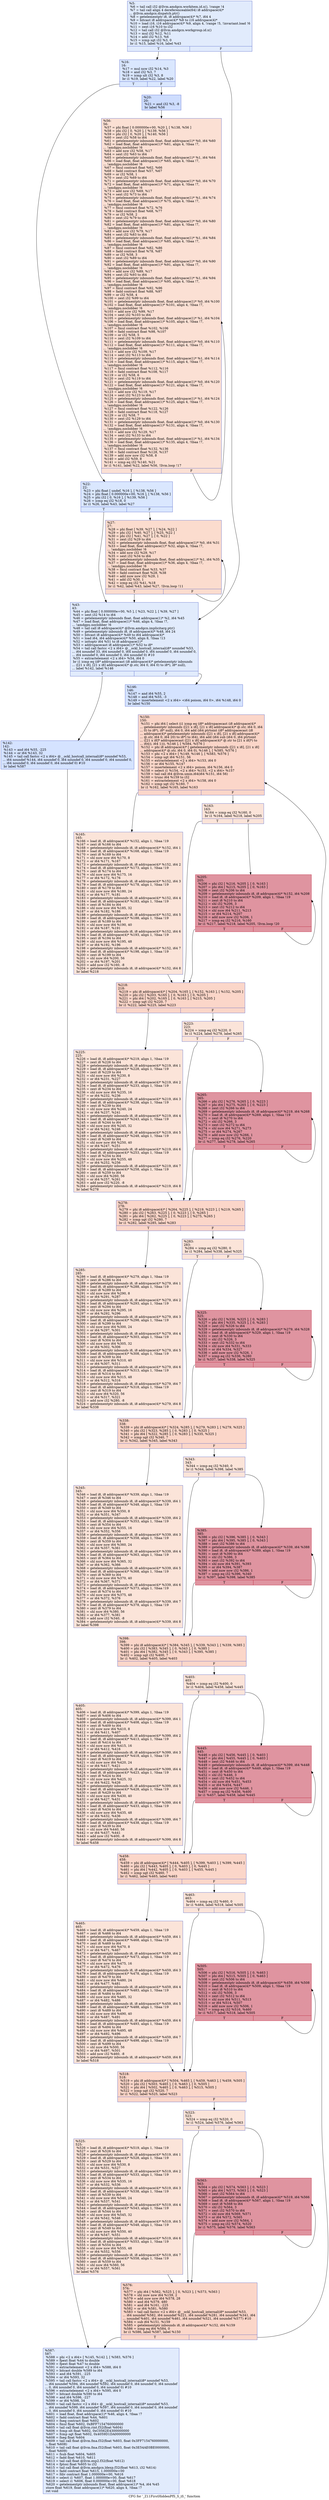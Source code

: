digraph "CFG for '_Z11FirstHiddenPfS_S_iS_' function" {
	label="CFG for '_Z11FirstHiddenPfS_S_iS_' function";

	Node0x5fc7280 [shape=record,color="#3d50c3ff", style=filled, fillcolor="#bbd1f870",label="{%5:\l  %6 = tail call i32 @llvm.amdgcn.workitem.id.x(), !range !4\l  %7 = tail call align 4 dereferenceable(64) i8 addrspace(4)*\l... @llvm.amdgcn.dispatch.ptr()\l  %8 = getelementptr i8, i8 addrspace(4)* %7, i64 4\l  %9 = bitcast i8 addrspace(4)* %8 to i16 addrspace(4)*\l  %10 = load i16, i16 addrspace(4)* %9, align 4, !range !5, !invariant.load !6\l  %11 = zext i16 %10 to i32\l  %12 = tail call i32 @llvm.amdgcn.workgroup.id.x()\l  %13 = mul i32 %12, %11\l  %14 = add i32 %13, %6\l  %15 = icmp sgt i32 %3, 0\l  br i1 %15, label %16, label %43\l|{<s0>T|<s1>F}}"];
	Node0x5fc7280:s0 -> Node0x5fc9100;
	Node0x5fc7280:s1 -> Node0x5fc9190;
	Node0x5fc9100 [shape=record,color="#3d50c3ff", style=filled, fillcolor="#abc8fd70",label="{%16:\l16:                                               \l  %17 = mul nsw i32 %14, %3\l  %18 = and i32 %3, 7\l  %19 = icmp ult i32 %3, 8\l  br i1 %19, label %22, label %20\l|{<s0>T|<s1>F}}"];
	Node0x5fc9100:s0 -> Node0x5fc9560;
	Node0x5fc9100:s1 -> Node0x5fc95b0;
	Node0x5fc95b0 [shape=record,color="#3d50c3ff", style=filled, fillcolor="#8fb1fe70",label="{%20:\l20:                                               \l  %21 = and i32 %3, -8\l  br label %56\l}"];
	Node0x5fc95b0 -> Node0x5fc97b0;
	Node0x5fc9560 [shape=record,color="#3d50c3ff", style=filled, fillcolor="#abc8fd70",label="{%22:\l22:                                               \l  %23 = phi float [ undef, %16 ], [ %138, %56 ]\l  %24 = phi float [ 0.000000e+00, %16 ], [ %138, %56 ]\l  %25 = phi i32 [ 0, %16 ], [ %139, %56 ]\l  %26 = icmp eq i32 %18, 0\l  br i1 %26, label %43, label %27\l|{<s0>T|<s1>F}}"];
	Node0x5fc9560:s0 -> Node0x5fc9190;
	Node0x5fc9560:s1 -> Node0x5fcaa20;
	Node0x5fcaa20 [shape=record,color="#3d50c3ff", style=filled, fillcolor="#f7af9170",label="{%27:\l27:                                               \l  %28 = phi float [ %39, %27 ], [ %24, %22 ]\l  %29 = phi i32 [ %40, %27 ], [ %25, %22 ]\l  %30 = phi i32 [ %41, %27 ], [ 0, %22 ]\l  %31 = zext i32 %29 to i64\l  %32 = getelementptr inbounds float, float addrspace(1)* %0, i64 %31\l  %33 = load float, float addrspace(1)* %32, align 4, !tbaa !7,\l... !amdgpu.noclobber !6\l  %34 = add nsw i32 %29, %17\l  %35 = sext i32 %34 to i64\l  %36 = getelementptr inbounds float, float addrspace(1)* %1, i64 %35\l  %37 = load float, float addrspace(1)* %36, align 4, !tbaa !7,\l... !amdgpu.noclobber !6\l  %38 = fmul contract float %33, %37\l  %39 = fadd contract float %28, %38\l  %40 = add nuw nsw i32 %29, 1\l  %41 = add i32 %30, 1\l  %42 = icmp eq i32 %41, %18\l  br i1 %42, label %43, label %27, !llvm.loop !11\l|{<s0>T|<s1>F}}"];
	Node0x5fcaa20:s0 -> Node0x5fc9190;
	Node0x5fcaa20:s1 -> Node0x5fcaa20;
	Node0x5fc9190 [shape=record,color="#3d50c3ff", style=filled, fillcolor="#bbd1f870",label="{%43:\l43:                                               \l  %44 = phi float [ 0.000000e+00, %5 ], [ %23, %22 ], [ %39, %27 ]\l  %45 = sext i32 %14 to i64\l  %46 = getelementptr inbounds float, float addrspace(1)* %2, i64 %45\l  %47 = load float, float addrspace(1)* %46, align 4, !tbaa !7,\l... !amdgpu.noclobber !6\l  %48 = tail call i8 addrspace(4)* @llvm.amdgcn.implicitarg.ptr()\l  %49 = getelementptr inbounds i8, i8 addrspace(4)* %48, i64 24\l  %50 = bitcast i8 addrspace(4)* %49 to i64 addrspace(4)*\l  %51 = load i64, i64 addrspace(4)* %50, align 8, !tbaa !13\l  %52 = inttoptr i64 %51 to i8 addrspace(1)*\l  %53 = addrspacecast i8 addrspace(1)* %52 to i8*\l  %54 = tail call fastcc \<2 x i64\> @__ockl_hostcall_internal(i8* noundef %53,\l... i64 noundef 33, i64 noundef 0, i64 noundef 0, i64 noundef 0, i64 noundef 0,\l... i64 noundef 0, i64 noundef 0, i64 noundef 0) #10\l  %55 = extractelement \<2 x i64\> %54, i64 0\l  br i1 icmp eq (i8* addrspacecast (i8 addrspace(4)* getelementptr inbounds\l... ([21 x i8], [21 x i8] addrspace(4)* @.str, i64 0, i64 0) to i8*), i8* null),\l... label %142, label %146\l|{<s0>T|<s1>F}}"];
	Node0x5fc9190:s0 -> Node0x5fcd5b0;
	Node0x5fc9190:s1 -> Node0x5fcdfc0;
	Node0x5fc97b0 [shape=record,color="#3d50c3ff", style=filled, fillcolor="#f7b99e70",label="{%56:\l56:                                               \l  %57 = phi float [ 0.000000e+00, %20 ], [ %138, %56 ]\l  %58 = phi i32 [ 0, %20 ], [ %139, %56 ]\l  %59 = phi i32 [ 0, %20 ], [ %140, %56 ]\l  %60 = zext i32 %58 to i64\l  %61 = getelementptr inbounds float, float addrspace(1)* %0, i64 %60\l  %62 = load float, float addrspace(1)* %61, align 4, !tbaa !7,\l... !amdgpu.noclobber !6\l  %63 = add nsw i32 %58, %17\l  %64 = sext i32 %63 to i64\l  %65 = getelementptr inbounds float, float addrspace(1)* %1, i64 %64\l  %66 = load float, float addrspace(1)* %65, align 4, !tbaa !7,\l... !amdgpu.noclobber !6\l  %67 = fmul contract float %62, %66\l  %68 = fadd contract float %57, %67\l  %69 = or i32 %58, 1\l  %70 = zext i32 %69 to i64\l  %71 = getelementptr inbounds float, float addrspace(1)* %0, i64 %70\l  %72 = load float, float addrspace(1)* %71, align 4, !tbaa !7,\l... !amdgpu.noclobber !6\l  %73 = add nsw i32 %69, %17\l  %74 = sext i32 %73 to i64\l  %75 = getelementptr inbounds float, float addrspace(1)* %1, i64 %74\l  %76 = load float, float addrspace(1)* %75, align 4, !tbaa !7,\l... !amdgpu.noclobber !6\l  %77 = fmul contract float %72, %76\l  %78 = fadd contract float %68, %77\l  %79 = or i32 %58, 2\l  %80 = zext i32 %79 to i64\l  %81 = getelementptr inbounds float, float addrspace(1)* %0, i64 %80\l  %82 = load float, float addrspace(1)* %81, align 4, !tbaa !7,\l... !amdgpu.noclobber !6\l  %83 = add nsw i32 %79, %17\l  %84 = sext i32 %83 to i64\l  %85 = getelementptr inbounds float, float addrspace(1)* %1, i64 %84\l  %86 = load float, float addrspace(1)* %85, align 4, !tbaa !7,\l... !amdgpu.noclobber !6\l  %87 = fmul contract float %82, %86\l  %88 = fadd contract float %78, %87\l  %89 = or i32 %58, 3\l  %90 = zext i32 %89 to i64\l  %91 = getelementptr inbounds float, float addrspace(1)* %0, i64 %90\l  %92 = load float, float addrspace(1)* %91, align 4, !tbaa !7,\l... !amdgpu.noclobber !6\l  %93 = add nsw i32 %89, %17\l  %94 = sext i32 %93 to i64\l  %95 = getelementptr inbounds float, float addrspace(1)* %1, i64 %94\l  %96 = load float, float addrspace(1)* %95, align 4, !tbaa !7,\l... !amdgpu.noclobber !6\l  %97 = fmul contract float %92, %96\l  %98 = fadd contract float %88, %97\l  %99 = or i32 %58, 4\l  %100 = zext i32 %99 to i64\l  %101 = getelementptr inbounds float, float addrspace(1)* %0, i64 %100\l  %102 = load float, float addrspace(1)* %101, align 4, !tbaa !7,\l... !amdgpu.noclobber !6\l  %103 = add nsw i32 %99, %17\l  %104 = sext i32 %103 to i64\l  %105 = getelementptr inbounds float, float addrspace(1)* %1, i64 %104\l  %106 = load float, float addrspace(1)* %105, align 4, !tbaa !7,\l... !amdgpu.noclobber !6\l  %107 = fmul contract float %102, %106\l  %108 = fadd contract float %98, %107\l  %109 = or i32 %58, 5\l  %110 = zext i32 %109 to i64\l  %111 = getelementptr inbounds float, float addrspace(1)* %0, i64 %110\l  %112 = load float, float addrspace(1)* %111, align 4, !tbaa !7,\l... !amdgpu.noclobber !6\l  %113 = add nsw i32 %109, %17\l  %114 = sext i32 %113 to i64\l  %115 = getelementptr inbounds float, float addrspace(1)* %1, i64 %114\l  %116 = load float, float addrspace(1)* %115, align 4, !tbaa !7,\l... !amdgpu.noclobber !6\l  %117 = fmul contract float %112, %116\l  %118 = fadd contract float %108, %117\l  %119 = or i32 %58, 6\l  %120 = zext i32 %119 to i64\l  %121 = getelementptr inbounds float, float addrspace(1)* %0, i64 %120\l  %122 = load float, float addrspace(1)* %121, align 4, !tbaa !7,\l... !amdgpu.noclobber !6\l  %123 = add nsw i32 %119, %17\l  %124 = sext i32 %123 to i64\l  %125 = getelementptr inbounds float, float addrspace(1)* %1, i64 %124\l  %126 = load float, float addrspace(1)* %125, align 4, !tbaa !7,\l... !amdgpu.noclobber !6\l  %127 = fmul contract float %122, %126\l  %128 = fadd contract float %118, %127\l  %129 = or i32 %58, 7\l  %130 = zext i32 %129 to i64\l  %131 = getelementptr inbounds float, float addrspace(1)* %0, i64 %130\l  %132 = load float, float addrspace(1)* %131, align 4, !tbaa !7,\l... !amdgpu.noclobber !6\l  %133 = add nsw i32 %129, %17\l  %134 = sext i32 %133 to i64\l  %135 = getelementptr inbounds float, float addrspace(1)* %1, i64 %134\l  %136 = load float, float addrspace(1)* %135, align 4, !tbaa !7,\l... !amdgpu.noclobber !6\l  %137 = fmul contract float %132, %136\l  %138 = fadd contract float %128, %137\l  %139 = add nuw nsw i32 %58, 8\l  %140 = add i32 %59, 8\l  %141 = icmp eq i32 %140, %21\l  br i1 %141, label %22, label %56, !llvm.loop !17\l|{<s0>T|<s1>F}}"];
	Node0x5fc97b0:s0 -> Node0x5fc9560;
	Node0x5fc97b0:s1 -> Node0x5fc97b0;
	Node0x5fcd5b0 [shape=record,color="#3d50c3ff", style=filled, fillcolor="#a1c0ff70",label="{%142:\l142:                                              \l  %143 = and i64 %55, -225\l  %144 = or i64 %143, 32\l  %145 = tail call fastcc \<2 x i64\> @__ockl_hostcall_internal(i8* noundef %53,\l... i64 noundef %144, i64 noundef 0, i64 noundef 0, i64 noundef 0, i64 noundef 0,\l... i64 noundef 0, i64 noundef 0, i64 noundef 0) #10\l  br label %587\l}"];
	Node0x5fcd5b0 -> Node0x5fd1ce0;
	Node0x5fcdfc0 [shape=record,color="#3d50c3ff", style=filled, fillcolor="#a1c0ff70",label="{%146:\l146:                                              \l  %147 = and i64 %55, 2\l  %148 = and i64 %55, -3\l  %149 = insertelement \<2 x i64\> \<i64 poison, i64 0\>, i64 %148, i64 0\l  br label %150\l}"];
	Node0x5fcdfc0 -> Node0x5fd27f0;
	Node0x5fd27f0 [shape=record,color="#3d50c3ff", style=filled, fillcolor="#f6a38570",label="{%150:\l150:                                              \l  %151 = phi i64 [ select (i1 icmp eq (i8* addrspacecast (i8 addrspace(4)*\l... getelementptr inbounds ([21 x i8], [21 x i8] addrspace(4)* @.str, i64 0, i64\l... 0) to i8*), i8* null), i64 0, i64 add (i64 ptrtoint (i8* addrspacecast (i8\l... addrspace(4)* getelementptr inbounds ([21 x i8], [21 x i8] addrspace(4)*\l... @.str, i64 0, i64 20) to i8*) to i64), i64 add (i64 sub (i64 0, i64 ptrtoint\l... ([21 x i8]* addrspacecast ([21 x i8] addrspace(4)* @.str to [21 x i8]*) to\l... i64)), i64 1))), %146 ], [ %584, %576 ]\l  %152 = phi i8 addrspace(4)* [ getelementptr inbounds ([21 x i8], [21 x i8]\l... addrspace(4)* @.str, i64 0, i64 0), %146 ], [ %585, %576 ]\l  %153 = phi \<2 x i64\> [ %149, %146 ], [ %583, %576 ]\l  %154 = icmp ugt i64 %151, 56\l  %155 = extractelement \<2 x i64\> %153, i64 0\l  %156 = or i64 %155, %147\l  %157 = insertelement \<2 x i64\> poison, i64 %156, i64 0\l  %158 = select i1 %154, \<2 x i64\> %153, \<2 x i64\> %157\l  %159 = tail call i64 @llvm.umin.i64(i64 %151, i64 56)\l  %160 = trunc i64 %159 to i32\l  %161 = extractelement \<2 x i64\> %158, i64 0\l  %162 = icmp ugt i32 %160, 7\l  br i1 %162, label %165, label %163\l|{<s0>T|<s1>F}}"];
	Node0x5fd27f0:s0 -> Node0x5fd3660;
	Node0x5fd27f0:s1 -> Node0x5fd36f0;
	Node0x5fd36f0 [shape=record,color="#3d50c3ff", style=filled, fillcolor="#f5c1a970",label="{%163:\l163:                                              \l  %164 = icmp eq i32 %160, 0\l  br i1 %164, label %218, label %205\l|{<s0>T|<s1>F}}"];
	Node0x5fd36f0:s0 -> Node0x5fd38c0;
	Node0x5fd36f0:s1 -> Node0x5fd3910;
	Node0x5fd3660 [shape=record,color="#3d50c3ff", style=filled, fillcolor="#f5c1a970",label="{%165:\l165:                                              \l  %166 = load i8, i8 addrspace(4)* %152, align 1, !tbaa !19\l  %167 = zext i8 %166 to i64\l  %168 = getelementptr inbounds i8, i8 addrspace(4)* %152, i64 1\l  %169 = load i8, i8 addrspace(4)* %168, align 1, !tbaa !19\l  %170 = zext i8 %169 to i64\l  %171 = shl nuw nsw i64 %170, 8\l  %172 = or i64 %171, %167\l  %173 = getelementptr inbounds i8, i8 addrspace(4)* %152, i64 2\l  %174 = load i8, i8 addrspace(4)* %173, align 1, !tbaa !19\l  %175 = zext i8 %174 to i64\l  %176 = shl nuw nsw i64 %175, 16\l  %177 = or i64 %172, %176\l  %178 = getelementptr inbounds i8, i8 addrspace(4)* %152, i64 3\l  %179 = load i8, i8 addrspace(4)* %178, align 1, !tbaa !19\l  %180 = zext i8 %179 to i64\l  %181 = shl nuw nsw i64 %180, 24\l  %182 = or i64 %177, %181\l  %183 = getelementptr inbounds i8, i8 addrspace(4)* %152, i64 4\l  %184 = load i8, i8 addrspace(4)* %183, align 1, !tbaa !19\l  %185 = zext i8 %184 to i64\l  %186 = shl nuw nsw i64 %185, 32\l  %187 = or i64 %182, %186\l  %188 = getelementptr inbounds i8, i8 addrspace(4)* %152, i64 5\l  %189 = load i8, i8 addrspace(4)* %188, align 1, !tbaa !19\l  %190 = zext i8 %189 to i64\l  %191 = shl nuw nsw i64 %190, 40\l  %192 = or i64 %187, %191\l  %193 = getelementptr inbounds i8, i8 addrspace(4)* %152, i64 6\l  %194 = load i8, i8 addrspace(4)* %193, align 1, !tbaa !19\l  %195 = zext i8 %194 to i64\l  %196 = shl nuw nsw i64 %195, 48\l  %197 = or i64 %192, %196\l  %198 = getelementptr inbounds i8, i8 addrspace(4)* %152, i64 7\l  %199 = load i8, i8 addrspace(4)* %198, align 1, !tbaa !19\l  %200 = zext i8 %199 to i64\l  %201 = shl nuw i64 %200, 56\l  %202 = or i64 %197, %201\l  %203 = add nsw i32 %160, -8\l  %204 = getelementptr inbounds i8, i8 addrspace(4)* %152, i64 8\l  br label %218\l}"];
	Node0x5fd3660 -> Node0x5fd38c0;
	Node0x5fd3910 [shape=record,color="#b70d28ff", style=filled, fillcolor="#b70d2870",label="{%205:\l205:                                              \l  %206 = phi i32 [ %216, %205 ], [ 0, %163 ]\l  %207 = phi i64 [ %215, %205 ], [ 0, %163 ]\l  %208 = zext i32 %206 to i64\l  %209 = getelementptr inbounds i8, i8 addrspace(4)* %152, i64 %208\l  %210 = load i8, i8 addrspace(4)* %209, align 1, !tbaa !19\l  %211 = zext i8 %210 to i64\l  %212 = shl i32 %206, 3\l  %213 = zext i32 %212 to i64\l  %214 = shl nuw i64 %211, %213\l  %215 = or i64 %214, %207\l  %216 = add nuw nsw i32 %206, 1\l  %217 = icmp eq i32 %216, %160\l  br i1 %217, label %218, label %205, !llvm.loop !20\l|{<s0>T|<s1>F}}"];
	Node0x5fd3910:s0 -> Node0x5fd38c0;
	Node0x5fd3910:s1 -> Node0x5fd3910;
	Node0x5fd38c0 [shape=record,color="#3d50c3ff", style=filled, fillcolor="#f6a38570",label="{%218:\l218:                                              \l  %219 = phi i8 addrspace(4)* [ %204, %165 ], [ %152, %163 ], [ %152, %205 ]\l  %220 = phi i32 [ %203, %165 ], [ 0, %163 ], [ 0, %205 ]\l  %221 = phi i64 [ %202, %165 ], [ 0, %163 ], [ %215, %205 ]\l  %222 = icmp ugt i32 %220, 7\l  br i1 %222, label %225, label %223\l|{<s0>T|<s1>F}}"];
	Node0x5fd38c0:s0 -> Node0x5fd6380;
	Node0x5fd38c0:s1 -> Node0x5fd63d0;
	Node0x5fd63d0 [shape=record,color="#3d50c3ff", style=filled, fillcolor="#f5c1a970",label="{%223:\l223:                                              \l  %224 = icmp eq i32 %220, 0\l  br i1 %224, label %278, label %265\l|{<s0>T|<s1>F}}"];
	Node0x5fd63d0:s0 -> Node0x5fd65a0;
	Node0x5fd63d0:s1 -> Node0x5fd65f0;
	Node0x5fd6380 [shape=record,color="#3d50c3ff", style=filled, fillcolor="#f5c1a970",label="{%225:\l225:                                              \l  %226 = load i8, i8 addrspace(4)* %219, align 1, !tbaa !19\l  %227 = zext i8 %226 to i64\l  %228 = getelementptr inbounds i8, i8 addrspace(4)* %219, i64 1\l  %229 = load i8, i8 addrspace(4)* %228, align 1, !tbaa !19\l  %230 = zext i8 %229 to i64\l  %231 = shl nuw nsw i64 %230, 8\l  %232 = or i64 %231, %227\l  %233 = getelementptr inbounds i8, i8 addrspace(4)* %219, i64 2\l  %234 = load i8, i8 addrspace(4)* %233, align 1, !tbaa !19\l  %235 = zext i8 %234 to i64\l  %236 = shl nuw nsw i64 %235, 16\l  %237 = or i64 %232, %236\l  %238 = getelementptr inbounds i8, i8 addrspace(4)* %219, i64 3\l  %239 = load i8, i8 addrspace(4)* %238, align 1, !tbaa !19\l  %240 = zext i8 %239 to i64\l  %241 = shl nuw nsw i64 %240, 24\l  %242 = or i64 %237, %241\l  %243 = getelementptr inbounds i8, i8 addrspace(4)* %219, i64 4\l  %244 = load i8, i8 addrspace(4)* %243, align 1, !tbaa !19\l  %245 = zext i8 %244 to i64\l  %246 = shl nuw nsw i64 %245, 32\l  %247 = or i64 %242, %246\l  %248 = getelementptr inbounds i8, i8 addrspace(4)* %219, i64 5\l  %249 = load i8, i8 addrspace(4)* %248, align 1, !tbaa !19\l  %250 = zext i8 %249 to i64\l  %251 = shl nuw nsw i64 %250, 40\l  %252 = or i64 %247, %251\l  %253 = getelementptr inbounds i8, i8 addrspace(4)* %219, i64 6\l  %254 = load i8, i8 addrspace(4)* %253, align 1, !tbaa !19\l  %255 = zext i8 %254 to i64\l  %256 = shl nuw nsw i64 %255, 48\l  %257 = or i64 %252, %256\l  %258 = getelementptr inbounds i8, i8 addrspace(4)* %219, i64 7\l  %259 = load i8, i8 addrspace(4)* %258, align 1, !tbaa !19\l  %260 = zext i8 %259 to i64\l  %261 = shl nuw i64 %260, 56\l  %262 = or i64 %257, %261\l  %263 = add nsw i32 %220, -8\l  %264 = getelementptr inbounds i8, i8 addrspace(4)* %219, i64 8\l  br label %278\l}"];
	Node0x5fd6380 -> Node0x5fd65a0;
	Node0x5fd65f0 [shape=record,color="#b70d28ff", style=filled, fillcolor="#b70d2870",label="{%265:\l265:                                              \l  %266 = phi i32 [ %276, %265 ], [ 0, %223 ]\l  %267 = phi i64 [ %275, %265 ], [ 0, %223 ]\l  %268 = zext i32 %266 to i64\l  %269 = getelementptr inbounds i8, i8 addrspace(4)* %219, i64 %268\l  %270 = load i8, i8 addrspace(4)* %269, align 1, !tbaa !19\l  %271 = zext i8 %270 to i64\l  %272 = shl i32 %266, 3\l  %273 = zext i32 %272 to i64\l  %274 = shl nuw i64 %271, %273\l  %275 = or i64 %274, %267\l  %276 = add nuw nsw i32 %266, 1\l  %277 = icmp eq i32 %276, %220\l  br i1 %277, label %278, label %265\l|{<s0>T|<s1>F}}"];
	Node0x5fd65f0:s0 -> Node0x5fd65a0;
	Node0x5fd65f0:s1 -> Node0x5fd65f0;
	Node0x5fd65a0 [shape=record,color="#3d50c3ff", style=filled, fillcolor="#f6a38570",label="{%278:\l278:                                              \l  %279 = phi i8 addrspace(4)* [ %264, %225 ], [ %219, %223 ], [ %219, %265 ]\l  %280 = phi i32 [ %263, %225 ], [ 0, %223 ], [ 0, %265 ]\l  %281 = phi i64 [ %262, %225 ], [ 0, %223 ], [ %275, %265 ]\l  %282 = icmp ugt i32 %280, 7\l  br i1 %282, label %285, label %283\l|{<s0>T|<s1>F}}"];
	Node0x5fd65a0:s0 -> Node0x5fd8e60;
	Node0x5fd65a0:s1 -> Node0x5fd8eb0;
	Node0x5fd8eb0 [shape=record,color="#3d50c3ff", style=filled, fillcolor="#f5c1a970",label="{%283:\l283:                                              \l  %284 = icmp eq i32 %280, 0\l  br i1 %284, label %338, label %325\l|{<s0>T|<s1>F}}"];
	Node0x5fd8eb0:s0 -> Node0x5fd9040;
	Node0x5fd8eb0:s1 -> Node0x5fd9090;
	Node0x5fd8e60 [shape=record,color="#3d50c3ff", style=filled, fillcolor="#f5c1a970",label="{%285:\l285:                                              \l  %286 = load i8, i8 addrspace(4)* %279, align 1, !tbaa !19\l  %287 = zext i8 %286 to i64\l  %288 = getelementptr inbounds i8, i8 addrspace(4)* %279, i64 1\l  %289 = load i8, i8 addrspace(4)* %288, align 1, !tbaa !19\l  %290 = zext i8 %289 to i64\l  %291 = shl nuw nsw i64 %290, 8\l  %292 = or i64 %291, %287\l  %293 = getelementptr inbounds i8, i8 addrspace(4)* %279, i64 2\l  %294 = load i8, i8 addrspace(4)* %293, align 1, !tbaa !19\l  %295 = zext i8 %294 to i64\l  %296 = shl nuw nsw i64 %295, 16\l  %297 = or i64 %292, %296\l  %298 = getelementptr inbounds i8, i8 addrspace(4)* %279, i64 3\l  %299 = load i8, i8 addrspace(4)* %298, align 1, !tbaa !19\l  %300 = zext i8 %299 to i64\l  %301 = shl nuw nsw i64 %300, 24\l  %302 = or i64 %297, %301\l  %303 = getelementptr inbounds i8, i8 addrspace(4)* %279, i64 4\l  %304 = load i8, i8 addrspace(4)* %303, align 1, !tbaa !19\l  %305 = zext i8 %304 to i64\l  %306 = shl nuw nsw i64 %305, 32\l  %307 = or i64 %302, %306\l  %308 = getelementptr inbounds i8, i8 addrspace(4)* %279, i64 5\l  %309 = load i8, i8 addrspace(4)* %308, align 1, !tbaa !19\l  %310 = zext i8 %309 to i64\l  %311 = shl nuw nsw i64 %310, 40\l  %312 = or i64 %307, %311\l  %313 = getelementptr inbounds i8, i8 addrspace(4)* %279, i64 6\l  %314 = load i8, i8 addrspace(4)* %313, align 1, !tbaa !19\l  %315 = zext i8 %314 to i64\l  %316 = shl nuw nsw i64 %315, 48\l  %317 = or i64 %312, %316\l  %318 = getelementptr inbounds i8, i8 addrspace(4)* %279, i64 7\l  %319 = load i8, i8 addrspace(4)* %318, align 1, !tbaa !19\l  %320 = zext i8 %319 to i64\l  %321 = shl nuw i64 %320, 56\l  %322 = or i64 %317, %321\l  %323 = add nsw i32 %280, -8\l  %324 = getelementptr inbounds i8, i8 addrspace(4)* %279, i64 8\l  br label %338\l}"];
	Node0x5fd8e60 -> Node0x5fd9040;
	Node0x5fd9090 [shape=record,color="#b70d28ff", style=filled, fillcolor="#b70d2870",label="{%325:\l325:                                              \l  %326 = phi i32 [ %336, %325 ], [ 0, %283 ]\l  %327 = phi i64 [ %335, %325 ], [ 0, %283 ]\l  %328 = zext i32 %326 to i64\l  %329 = getelementptr inbounds i8, i8 addrspace(4)* %279, i64 %328\l  %330 = load i8, i8 addrspace(4)* %329, align 1, !tbaa !19\l  %331 = zext i8 %330 to i64\l  %332 = shl i32 %326, 3\l  %333 = zext i32 %332 to i64\l  %334 = shl nuw i64 %331, %333\l  %335 = or i64 %334, %327\l  %336 = add nuw nsw i32 %326, 1\l  %337 = icmp eq i32 %336, %280\l  br i1 %337, label %338, label %325\l|{<s0>T|<s1>F}}"];
	Node0x5fd9090:s0 -> Node0x5fd9040;
	Node0x5fd9090:s1 -> Node0x5fd9090;
	Node0x5fd9040 [shape=record,color="#3d50c3ff", style=filled, fillcolor="#f6a38570",label="{%338:\l338:                                              \l  %339 = phi i8 addrspace(4)* [ %324, %285 ], [ %279, %283 ], [ %279, %325 ]\l  %340 = phi i32 [ %323, %285 ], [ 0, %283 ], [ 0, %325 ]\l  %341 = phi i64 [ %322, %285 ], [ 0, %283 ], [ %335, %325 ]\l  %342 = icmp ugt i32 %340, 7\l  br i1 %342, label %345, label %343\l|{<s0>T|<s1>F}}"];
	Node0x5fd9040:s0 -> Node0x5fdbac0;
	Node0x5fd9040:s1 -> Node0x5fdbb10;
	Node0x5fdbb10 [shape=record,color="#3d50c3ff", style=filled, fillcolor="#f5c1a970",label="{%343:\l343:                                              \l  %344 = icmp eq i32 %340, 0\l  br i1 %344, label %398, label %385\l|{<s0>T|<s1>F}}"];
	Node0x5fdbb10:s0 -> Node0x5fdbca0;
	Node0x5fdbb10:s1 -> Node0x5fdbcf0;
	Node0x5fdbac0 [shape=record,color="#3d50c3ff", style=filled, fillcolor="#f5c1a970",label="{%345:\l345:                                              \l  %346 = load i8, i8 addrspace(4)* %339, align 1, !tbaa !19\l  %347 = zext i8 %346 to i64\l  %348 = getelementptr inbounds i8, i8 addrspace(4)* %339, i64 1\l  %349 = load i8, i8 addrspace(4)* %348, align 1, !tbaa !19\l  %350 = zext i8 %349 to i64\l  %351 = shl nuw nsw i64 %350, 8\l  %352 = or i64 %351, %347\l  %353 = getelementptr inbounds i8, i8 addrspace(4)* %339, i64 2\l  %354 = load i8, i8 addrspace(4)* %353, align 1, !tbaa !19\l  %355 = zext i8 %354 to i64\l  %356 = shl nuw nsw i64 %355, 16\l  %357 = or i64 %352, %356\l  %358 = getelementptr inbounds i8, i8 addrspace(4)* %339, i64 3\l  %359 = load i8, i8 addrspace(4)* %358, align 1, !tbaa !19\l  %360 = zext i8 %359 to i64\l  %361 = shl nuw nsw i64 %360, 24\l  %362 = or i64 %357, %361\l  %363 = getelementptr inbounds i8, i8 addrspace(4)* %339, i64 4\l  %364 = load i8, i8 addrspace(4)* %363, align 1, !tbaa !19\l  %365 = zext i8 %364 to i64\l  %366 = shl nuw nsw i64 %365, 32\l  %367 = or i64 %362, %366\l  %368 = getelementptr inbounds i8, i8 addrspace(4)* %339, i64 5\l  %369 = load i8, i8 addrspace(4)* %368, align 1, !tbaa !19\l  %370 = zext i8 %369 to i64\l  %371 = shl nuw nsw i64 %370, 40\l  %372 = or i64 %367, %371\l  %373 = getelementptr inbounds i8, i8 addrspace(4)* %339, i64 6\l  %374 = load i8, i8 addrspace(4)* %373, align 1, !tbaa !19\l  %375 = zext i8 %374 to i64\l  %376 = shl nuw nsw i64 %375, 48\l  %377 = or i64 %372, %376\l  %378 = getelementptr inbounds i8, i8 addrspace(4)* %339, i64 7\l  %379 = load i8, i8 addrspace(4)* %378, align 1, !tbaa !19\l  %380 = zext i8 %379 to i64\l  %381 = shl nuw i64 %380, 56\l  %382 = or i64 %377, %381\l  %383 = add nsw i32 %340, -8\l  %384 = getelementptr inbounds i8, i8 addrspace(4)* %339, i64 8\l  br label %398\l}"];
	Node0x5fdbac0 -> Node0x5fdbca0;
	Node0x5fdbcf0 [shape=record,color="#b70d28ff", style=filled, fillcolor="#b70d2870",label="{%385:\l385:                                              \l  %386 = phi i32 [ %396, %385 ], [ 0, %343 ]\l  %387 = phi i64 [ %395, %385 ], [ 0, %343 ]\l  %388 = zext i32 %386 to i64\l  %389 = getelementptr inbounds i8, i8 addrspace(4)* %339, i64 %388\l  %390 = load i8, i8 addrspace(4)* %389, align 1, !tbaa !19\l  %391 = zext i8 %390 to i64\l  %392 = shl i32 %386, 3\l  %393 = zext i32 %392 to i64\l  %394 = shl nuw i64 %391, %393\l  %395 = or i64 %394, %387\l  %396 = add nuw nsw i32 %386, 1\l  %397 = icmp eq i32 %396, %340\l  br i1 %397, label %398, label %385\l|{<s0>T|<s1>F}}"];
	Node0x5fdbcf0:s0 -> Node0x5fdbca0;
	Node0x5fdbcf0:s1 -> Node0x5fdbcf0;
	Node0x5fdbca0 [shape=record,color="#3d50c3ff", style=filled, fillcolor="#f6a38570",label="{%398:\l398:                                              \l  %399 = phi i8 addrspace(4)* [ %384, %345 ], [ %339, %343 ], [ %339, %385 ]\l  %400 = phi i32 [ %383, %345 ], [ 0, %343 ], [ 0, %385 ]\l  %401 = phi i64 [ %382, %345 ], [ 0, %343 ], [ %395, %385 ]\l  %402 = icmp ugt i32 %400, 7\l  br i1 %402, label %405, label %403\l|{<s0>T|<s1>F}}"];
	Node0x5fdbca0:s0 -> Node0x5fddd10;
	Node0x5fdbca0:s1 -> Node0x5fddd60;
	Node0x5fddd60 [shape=record,color="#3d50c3ff", style=filled, fillcolor="#f5c1a970",label="{%403:\l403:                                              \l  %404 = icmp eq i32 %400, 0\l  br i1 %404, label %458, label %445\l|{<s0>T|<s1>F}}"];
	Node0x5fddd60:s0 -> Node0x5fddef0;
	Node0x5fddd60:s1 -> Node0x5fddf40;
	Node0x5fddd10 [shape=record,color="#3d50c3ff", style=filled, fillcolor="#f5c1a970",label="{%405:\l405:                                              \l  %406 = load i8, i8 addrspace(4)* %399, align 1, !tbaa !19\l  %407 = zext i8 %406 to i64\l  %408 = getelementptr inbounds i8, i8 addrspace(4)* %399, i64 1\l  %409 = load i8, i8 addrspace(4)* %408, align 1, !tbaa !19\l  %410 = zext i8 %409 to i64\l  %411 = shl nuw nsw i64 %410, 8\l  %412 = or i64 %411, %407\l  %413 = getelementptr inbounds i8, i8 addrspace(4)* %399, i64 2\l  %414 = load i8, i8 addrspace(4)* %413, align 1, !tbaa !19\l  %415 = zext i8 %414 to i64\l  %416 = shl nuw nsw i64 %415, 16\l  %417 = or i64 %412, %416\l  %418 = getelementptr inbounds i8, i8 addrspace(4)* %399, i64 3\l  %419 = load i8, i8 addrspace(4)* %418, align 1, !tbaa !19\l  %420 = zext i8 %419 to i64\l  %421 = shl nuw nsw i64 %420, 24\l  %422 = or i64 %417, %421\l  %423 = getelementptr inbounds i8, i8 addrspace(4)* %399, i64 4\l  %424 = load i8, i8 addrspace(4)* %423, align 1, !tbaa !19\l  %425 = zext i8 %424 to i64\l  %426 = shl nuw nsw i64 %425, 32\l  %427 = or i64 %422, %426\l  %428 = getelementptr inbounds i8, i8 addrspace(4)* %399, i64 5\l  %429 = load i8, i8 addrspace(4)* %428, align 1, !tbaa !19\l  %430 = zext i8 %429 to i64\l  %431 = shl nuw nsw i64 %430, 40\l  %432 = or i64 %427, %431\l  %433 = getelementptr inbounds i8, i8 addrspace(4)* %399, i64 6\l  %434 = load i8, i8 addrspace(4)* %433, align 1, !tbaa !19\l  %435 = zext i8 %434 to i64\l  %436 = shl nuw nsw i64 %435, 48\l  %437 = or i64 %432, %436\l  %438 = getelementptr inbounds i8, i8 addrspace(4)* %399, i64 7\l  %439 = load i8, i8 addrspace(4)* %438, align 1, !tbaa !19\l  %440 = zext i8 %439 to i64\l  %441 = shl nuw i64 %440, 56\l  %442 = or i64 %437, %441\l  %443 = add nsw i32 %400, -8\l  %444 = getelementptr inbounds i8, i8 addrspace(4)* %399, i64 8\l  br label %458\l}"];
	Node0x5fddd10 -> Node0x5fddef0;
	Node0x5fddf40 [shape=record,color="#b70d28ff", style=filled, fillcolor="#b70d2870",label="{%445:\l445:                                              \l  %446 = phi i32 [ %456, %445 ], [ 0, %403 ]\l  %447 = phi i64 [ %455, %445 ], [ 0, %403 ]\l  %448 = zext i32 %446 to i64\l  %449 = getelementptr inbounds i8, i8 addrspace(4)* %399, i64 %448\l  %450 = load i8, i8 addrspace(4)* %449, align 1, !tbaa !19\l  %451 = zext i8 %450 to i64\l  %452 = shl i32 %446, 3\l  %453 = zext i32 %452 to i64\l  %454 = shl nuw i64 %451, %453\l  %455 = or i64 %454, %447\l  %456 = add nuw nsw i32 %446, 1\l  %457 = icmp eq i32 %456, %400\l  br i1 %457, label %458, label %445\l|{<s0>T|<s1>F}}"];
	Node0x5fddf40:s0 -> Node0x5fddef0;
	Node0x5fddf40:s1 -> Node0x5fddf40;
	Node0x5fddef0 [shape=record,color="#3d50c3ff", style=filled, fillcolor="#f6a38570",label="{%458:\l458:                                              \l  %459 = phi i8 addrspace(4)* [ %444, %405 ], [ %399, %403 ], [ %399, %445 ]\l  %460 = phi i32 [ %443, %405 ], [ 0, %403 ], [ 0, %445 ]\l  %461 = phi i64 [ %442, %405 ], [ 0, %403 ], [ %455, %445 ]\l  %462 = icmp ugt i32 %460, 7\l  br i1 %462, label %465, label %463\l|{<s0>T|<s1>F}}"];
	Node0x5fddef0:s0 -> Node0x5fe0370;
	Node0x5fddef0:s1 -> Node0x5fe03c0;
	Node0x5fe03c0 [shape=record,color="#3d50c3ff", style=filled, fillcolor="#f5c1a970",label="{%463:\l463:                                              \l  %464 = icmp eq i32 %460, 0\l  br i1 %464, label %518, label %505\l|{<s0>T|<s1>F}}"];
	Node0x5fe03c0:s0 -> Node0x5fe0550;
	Node0x5fe03c0:s1 -> Node0x5fe05a0;
	Node0x5fe0370 [shape=record,color="#3d50c3ff", style=filled, fillcolor="#f5c1a970",label="{%465:\l465:                                              \l  %466 = load i8, i8 addrspace(4)* %459, align 1, !tbaa !19\l  %467 = zext i8 %466 to i64\l  %468 = getelementptr inbounds i8, i8 addrspace(4)* %459, i64 1\l  %469 = load i8, i8 addrspace(4)* %468, align 1, !tbaa !19\l  %470 = zext i8 %469 to i64\l  %471 = shl nuw nsw i64 %470, 8\l  %472 = or i64 %471, %467\l  %473 = getelementptr inbounds i8, i8 addrspace(4)* %459, i64 2\l  %474 = load i8, i8 addrspace(4)* %473, align 1, !tbaa !19\l  %475 = zext i8 %474 to i64\l  %476 = shl nuw nsw i64 %475, 16\l  %477 = or i64 %472, %476\l  %478 = getelementptr inbounds i8, i8 addrspace(4)* %459, i64 3\l  %479 = load i8, i8 addrspace(4)* %478, align 1, !tbaa !19\l  %480 = zext i8 %479 to i64\l  %481 = shl nuw nsw i64 %480, 24\l  %482 = or i64 %477, %481\l  %483 = getelementptr inbounds i8, i8 addrspace(4)* %459, i64 4\l  %484 = load i8, i8 addrspace(4)* %483, align 1, !tbaa !19\l  %485 = zext i8 %484 to i64\l  %486 = shl nuw nsw i64 %485, 32\l  %487 = or i64 %482, %486\l  %488 = getelementptr inbounds i8, i8 addrspace(4)* %459, i64 5\l  %489 = load i8, i8 addrspace(4)* %488, align 1, !tbaa !19\l  %490 = zext i8 %489 to i64\l  %491 = shl nuw nsw i64 %490, 40\l  %492 = or i64 %487, %491\l  %493 = getelementptr inbounds i8, i8 addrspace(4)* %459, i64 6\l  %494 = load i8, i8 addrspace(4)* %493, align 1, !tbaa !19\l  %495 = zext i8 %494 to i64\l  %496 = shl nuw nsw i64 %495, 48\l  %497 = or i64 %492, %496\l  %498 = getelementptr inbounds i8, i8 addrspace(4)* %459, i64 7\l  %499 = load i8, i8 addrspace(4)* %498, align 1, !tbaa !19\l  %500 = zext i8 %499 to i64\l  %501 = shl nuw i64 %500, 56\l  %502 = or i64 %497, %501\l  %503 = add nsw i32 %460, -8\l  %504 = getelementptr inbounds i8, i8 addrspace(4)* %459, i64 8\l  br label %518\l}"];
	Node0x5fe0370 -> Node0x5fe0550;
	Node0x5fe05a0 [shape=record,color="#b70d28ff", style=filled, fillcolor="#b70d2870",label="{%505:\l505:                                              \l  %506 = phi i32 [ %516, %505 ], [ 0, %463 ]\l  %507 = phi i64 [ %515, %505 ], [ 0, %463 ]\l  %508 = zext i32 %506 to i64\l  %509 = getelementptr inbounds i8, i8 addrspace(4)* %459, i64 %508\l  %510 = load i8, i8 addrspace(4)* %509, align 1, !tbaa !19\l  %511 = zext i8 %510 to i64\l  %512 = shl i32 %506, 3\l  %513 = zext i32 %512 to i64\l  %514 = shl nuw i64 %511, %513\l  %515 = or i64 %514, %507\l  %516 = add nuw nsw i32 %506, 1\l  %517 = icmp eq i32 %516, %460\l  br i1 %517, label %518, label %505\l|{<s0>T|<s1>F}}"];
	Node0x5fe05a0:s0 -> Node0x5fe0550;
	Node0x5fe05a0:s1 -> Node0x5fe05a0;
	Node0x5fe0550 [shape=record,color="#3d50c3ff", style=filled, fillcolor="#f6a38570",label="{%518:\l518:                                              \l  %519 = phi i8 addrspace(4)* [ %504, %465 ], [ %459, %463 ], [ %459, %505 ]\l  %520 = phi i32 [ %503, %465 ], [ 0, %463 ], [ 0, %505 ]\l  %521 = phi i64 [ %502, %465 ], [ 0, %463 ], [ %515, %505 ]\l  %522 = icmp ugt i32 %520, 7\l  br i1 %522, label %525, label %523\l|{<s0>T|<s1>F}}"];
	Node0x5fe0550:s0 -> Node0x5fd7da0;
	Node0x5fe0550:s1 -> Node0x5fd7df0;
	Node0x5fd7df0 [shape=record,color="#3d50c3ff", style=filled, fillcolor="#f5c1a970",label="{%523:\l523:                                              \l  %524 = icmp eq i32 %520, 0\l  br i1 %524, label %576, label %563\l|{<s0>T|<s1>F}}"];
	Node0x5fd7df0:s0 -> Node0x5fd2bc0;
	Node0x5fd7df0:s1 -> Node0x5fd7f80;
	Node0x5fd7da0 [shape=record,color="#3d50c3ff", style=filled, fillcolor="#f5c1a970",label="{%525:\l525:                                              \l  %526 = load i8, i8 addrspace(4)* %519, align 1, !tbaa !19\l  %527 = zext i8 %526 to i64\l  %528 = getelementptr inbounds i8, i8 addrspace(4)* %519, i64 1\l  %529 = load i8, i8 addrspace(4)* %528, align 1, !tbaa !19\l  %530 = zext i8 %529 to i64\l  %531 = shl nuw nsw i64 %530, 8\l  %532 = or i64 %531, %527\l  %533 = getelementptr inbounds i8, i8 addrspace(4)* %519, i64 2\l  %534 = load i8, i8 addrspace(4)* %533, align 1, !tbaa !19\l  %535 = zext i8 %534 to i64\l  %536 = shl nuw nsw i64 %535, 16\l  %537 = or i64 %532, %536\l  %538 = getelementptr inbounds i8, i8 addrspace(4)* %519, i64 3\l  %539 = load i8, i8 addrspace(4)* %538, align 1, !tbaa !19\l  %540 = zext i8 %539 to i64\l  %541 = shl nuw nsw i64 %540, 24\l  %542 = or i64 %537, %541\l  %543 = getelementptr inbounds i8, i8 addrspace(4)* %519, i64 4\l  %544 = load i8, i8 addrspace(4)* %543, align 1, !tbaa !19\l  %545 = zext i8 %544 to i64\l  %546 = shl nuw nsw i64 %545, 32\l  %547 = or i64 %542, %546\l  %548 = getelementptr inbounds i8, i8 addrspace(4)* %519, i64 5\l  %549 = load i8, i8 addrspace(4)* %548, align 1, !tbaa !19\l  %550 = zext i8 %549 to i64\l  %551 = shl nuw nsw i64 %550, 40\l  %552 = or i64 %547, %551\l  %553 = getelementptr inbounds i8, i8 addrspace(4)* %519, i64 6\l  %554 = load i8, i8 addrspace(4)* %553, align 1, !tbaa !19\l  %555 = zext i8 %554 to i64\l  %556 = shl nuw nsw i64 %555, 48\l  %557 = or i64 %552, %556\l  %558 = getelementptr inbounds i8, i8 addrspace(4)* %519, i64 7\l  %559 = load i8, i8 addrspace(4)* %558, align 1, !tbaa !19\l  %560 = zext i8 %559 to i64\l  %561 = shl nuw i64 %560, 56\l  %562 = or i64 %557, %561\l  br label %576\l}"];
	Node0x5fd7da0 -> Node0x5fd2bc0;
	Node0x5fd7f80 [shape=record,color="#b70d28ff", style=filled, fillcolor="#b70d2870",label="{%563:\l563:                                              \l  %564 = phi i32 [ %574, %563 ], [ 0, %523 ]\l  %565 = phi i64 [ %573, %563 ], [ 0, %523 ]\l  %566 = zext i32 %564 to i64\l  %567 = getelementptr inbounds i8, i8 addrspace(4)* %519, i64 %566\l  %568 = load i8, i8 addrspace(4)* %567, align 1, !tbaa !19\l  %569 = zext i8 %568 to i64\l  %570 = shl i32 %564, 3\l  %571 = zext i32 %570 to i64\l  %572 = shl nuw i64 %569, %571\l  %573 = or i64 %572, %565\l  %574 = add nuw nsw i32 %564, 1\l  %575 = icmp eq i32 %574, %520\l  br i1 %575, label %576, label %563\l|{<s0>T|<s1>F}}"];
	Node0x5fd7f80:s0 -> Node0x5fd2bc0;
	Node0x5fd7f80:s1 -> Node0x5fd7f80;
	Node0x5fd2bc0 [shape=record,color="#3d50c3ff", style=filled, fillcolor="#f6a38570",label="{%576:\l576:                                              \l  %577 = phi i64 [ %562, %525 ], [ 0, %523 ], [ %573, %563 ]\l  %578 = shl nuw nsw i64 %159, 2\l  %579 = add nuw nsw i64 %578, 28\l  %580 = and i64 %579, 480\l  %581 = and i64 %161, -225\l  %582 = or i64 %581, %580\l  %583 = tail call fastcc \<2 x i64\> @__ockl_hostcall_internal(i8* noundef %53,\l... i64 noundef %582, i64 noundef %221, i64 noundef %281, i64 noundef %341, i64\l... noundef %401, i64 noundef %461, i64 noundef %521, i64 noundef %577) #10\l  %584 = sub i64 %151, %159\l  %585 = getelementptr inbounds i8, i8 addrspace(4)* %152, i64 %159\l  %586 = icmp eq i64 %584, 0\l  br i1 %586, label %587, label %150\l|{<s0>T|<s1>F}}"];
	Node0x5fd2bc0:s0 -> Node0x5fd1ce0;
	Node0x5fd2bc0:s1 -> Node0x5fd27f0;
	Node0x5fd1ce0 [shape=record,color="#3d50c3ff", style=filled, fillcolor="#bbd1f870",label="{%587:\l587:                                              \l  %588 = phi \<2 x i64\> [ %145, %142 ], [ %583, %576 ]\l  %589 = fpext float %44 to double\l  %590 = fpext float %47 to double\l  %591 = extractelement \<2 x i64\> %588, i64 0\l  %592 = bitcast double %589 to i64\l  %593 = and i64 %591, -225\l  %594 = or i64 %593, 32\l  %595 = tail call fastcc \<2 x i64\> @__ockl_hostcall_internal(i8* noundef %53,\l... i64 noundef %594, i64 noundef %592, i64 noundef 0, i64 noundef 0, i64 noundef\l... 0, i64 noundef 0, i64 noundef 0, i64 noundef 0) #10\l  %596 = extractelement \<2 x i64\> %595, i64 0\l  %597 = bitcast double %590 to i64\l  %598 = and i64 %596, -227\l  %599 = or i64 %598, 34\l  %600 = tail call fastcc \<2 x i64\> @__ockl_hostcall_internal(i8* noundef %53,\l... i64 noundef %599, i64 noundef %597, i64 noundef 0, i64 noundef 0, i64 noundef\l... 0, i64 noundef 0, i64 noundef 0, i64 noundef 0) #10\l  %601 = load float, float addrspace(1)* %46, align 4, !tbaa !7\l  %602 = fadd contract float %44, %601\l  %603 = fneg contract float %602\l  %604 = fmul float %602, 0xBFF7154760000000\l  %605 = tail call float @llvm.rint.f32(float %604)\l  %606 = fcmp olt float %602, 0xC0562E4300000000\l  %607 = fcmp ogt float %602, 0x4059D1DA00000000\l  %608 = fneg float %604\l  %609 = tail call float @llvm.fma.f32(float %603, float 0x3FF7154760000000,\l... float %608)\l  %610 = tail call float @llvm.fma.f32(float %603, float 0x3E54AE0BE0000000,\l... float %609)\l  %611 = fsub float %604, %605\l  %612 = fadd float %610, %611\l  %613 = tail call float @llvm.exp2.f32(float %612)\l  %614 = fptosi float %605 to i32\l  %615 = tail call float @llvm.amdgcn.ldexp.f32(float %613, i32 %614)\l  %616 = fadd contract float %615, 1.000000e+00\l  %617 = fdiv contract float 1.000000e+00, %616\l  %618 = select i1 %607, float 1.000000e+00, float %617\l  %619 = select i1 %606, float 0.000000e+00, float %618\l  %620 = getelementptr inbounds float, float addrspace(1)* %4, i64 %45\l  store float %619, float addrspace(1)* %620, align 4, !tbaa !7\l  ret void\l}"];
}
